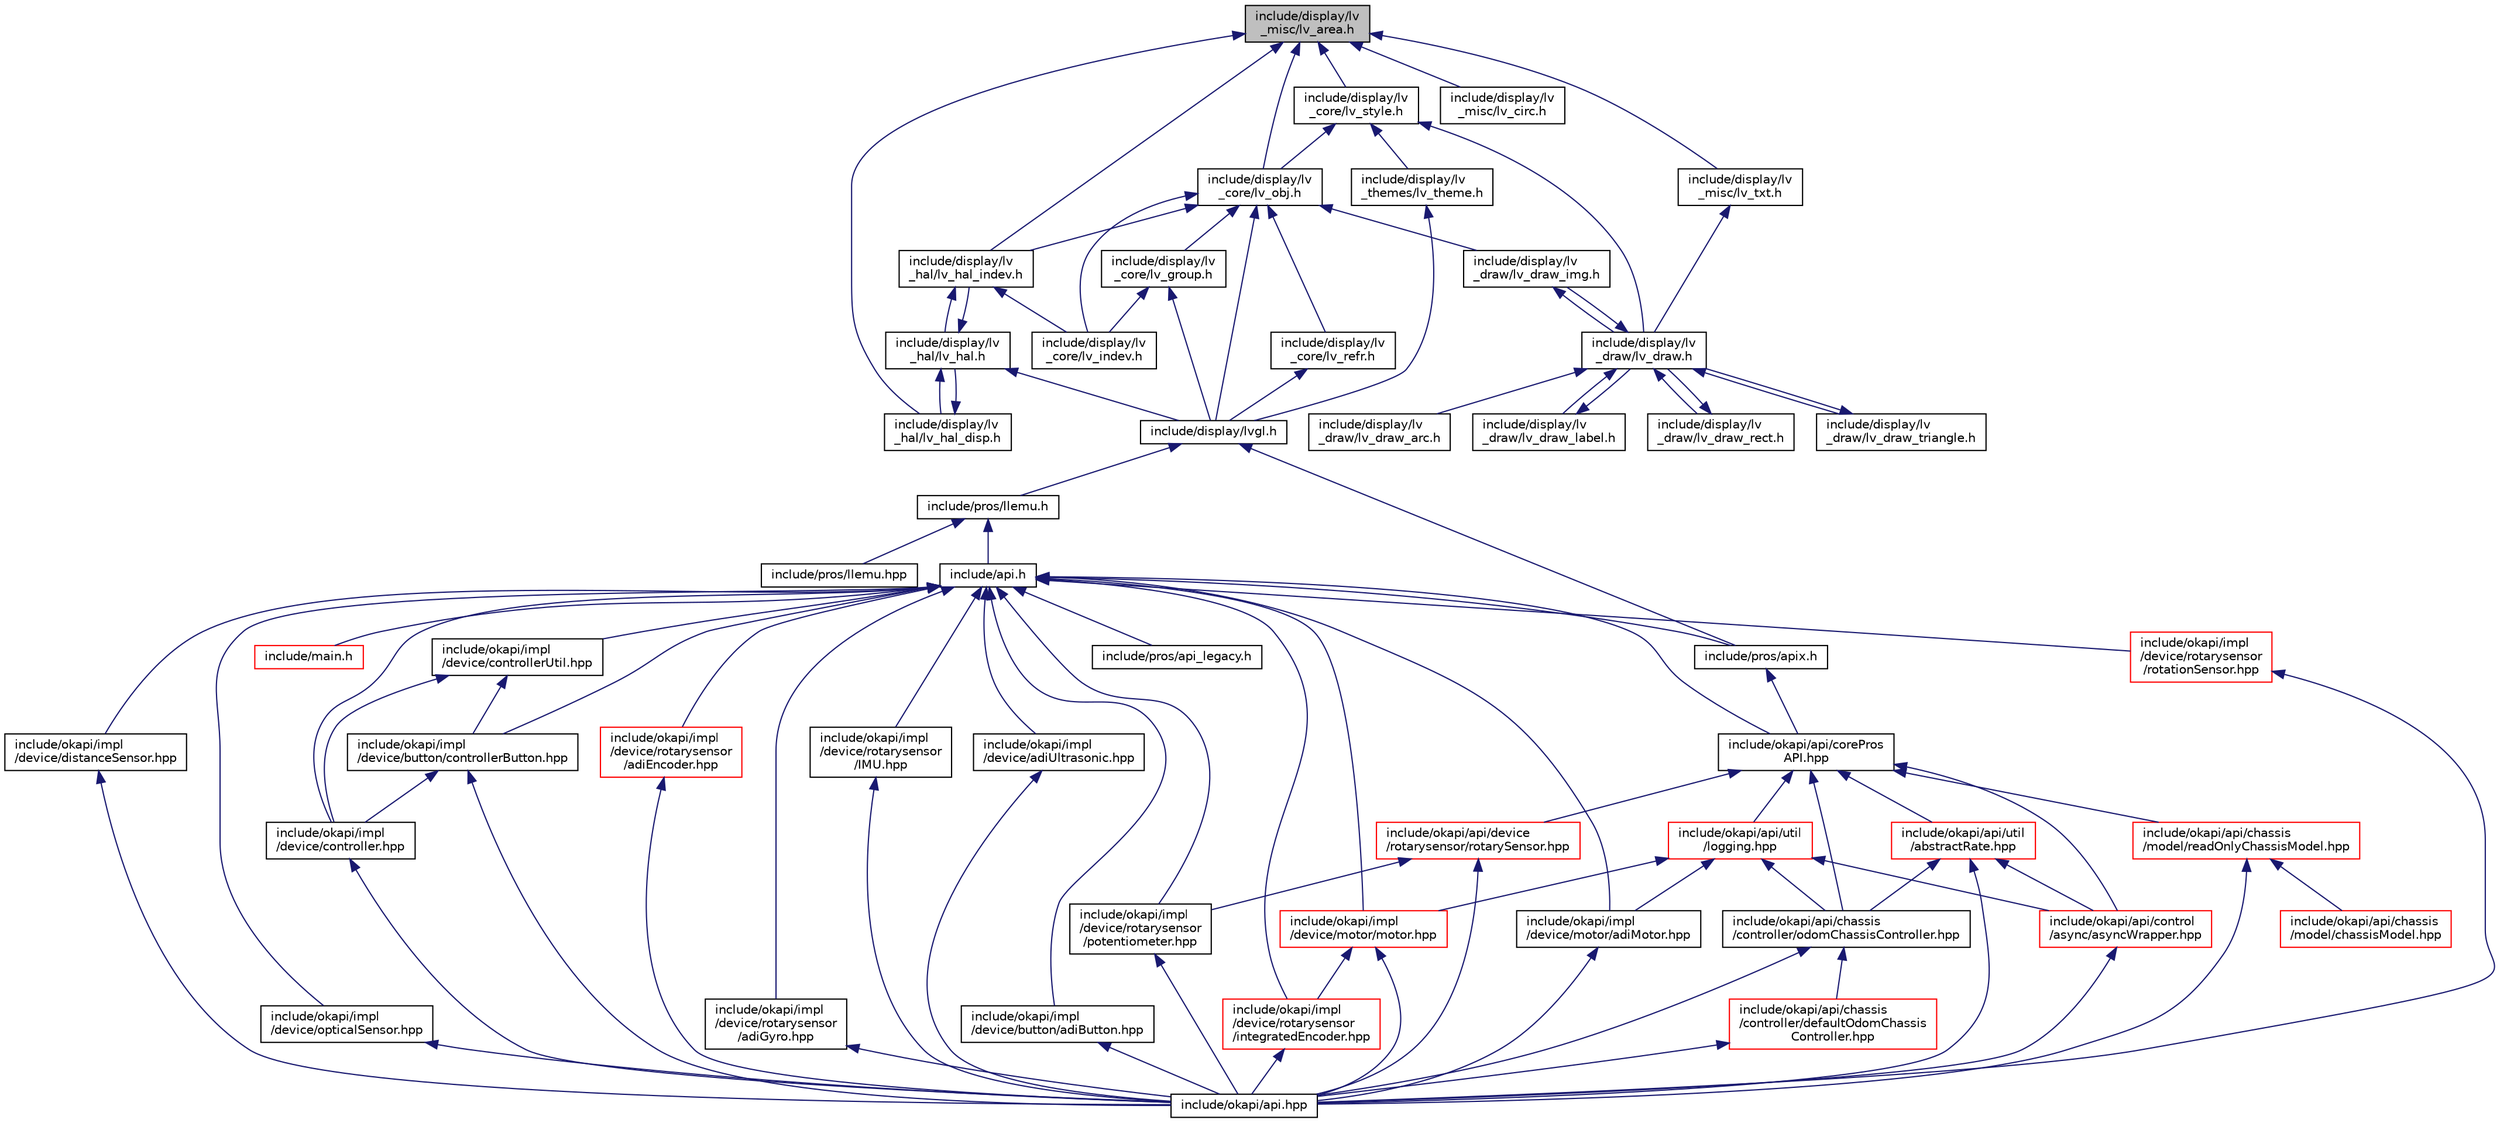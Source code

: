 digraph "include/display/lv_misc/lv_area.h"
{
 // LATEX_PDF_SIZE
  edge [fontname="Helvetica",fontsize="10",labelfontname="Helvetica",labelfontsize="10"];
  node [fontname="Helvetica",fontsize="10",shape=record];
  Node1 [label="include/display/lv\l_misc/lv_area.h",height=0.2,width=0.4,color="black", fillcolor="grey75", style="filled", fontcolor="black",tooltip=" "];
  Node1 -> Node2 [dir="back",color="midnightblue",fontsize="10",style="solid"];
  Node2 [label="include/display/lv\l_core/lv_obj.h",height=0.2,width=0.4,color="black", fillcolor="white", style="filled",URL="$lv__obj_8h.html",tooltip=" "];
  Node2 -> Node3 [dir="back",color="midnightblue",fontsize="10",style="solid"];
  Node3 [label="include/display/lv\l_core/lv_group.h",height=0.2,width=0.4,color="black", fillcolor="white", style="filled",URL="$lv__group_8h.html",tooltip=" "];
  Node3 -> Node4 [dir="back",color="midnightblue",fontsize="10",style="solid"];
  Node4 [label="include/display/lv\l_core/lv_indev.h",height=0.2,width=0.4,color="black", fillcolor="white", style="filled",URL="$lv__indev_8h.html",tooltip=" "];
  Node3 -> Node5 [dir="back",color="midnightblue",fontsize="10",style="solid"];
  Node5 [label="include/display/lvgl.h",height=0.2,width=0.4,color="black", fillcolor="white", style="filled",URL="$lvgl_8h.html",tooltip=" "];
  Node5 -> Node6 [dir="back",color="midnightblue",fontsize="10",style="solid"];
  Node6 [label="include/pros/apix.h",height=0.2,width=0.4,color="black", fillcolor="white", style="filled",URL="$apix_8h.html",tooltip=" "];
  Node6 -> Node7 [dir="back",color="midnightblue",fontsize="10",style="solid"];
  Node7 [label="include/okapi/api/corePros\lAPI.hpp",height=0.2,width=0.4,color="black", fillcolor="white", style="filled",URL="$coreProsAPI_8hpp.html",tooltip=" "];
  Node7 -> Node8 [dir="back",color="midnightblue",fontsize="10",style="solid"];
  Node8 [label="include/okapi/api/chassis\l/controller/odomChassisController.hpp",height=0.2,width=0.4,color="black", fillcolor="white", style="filled",URL="$odomChassisController_8hpp.html",tooltip=" "];
  Node8 -> Node9 [dir="back",color="midnightblue",fontsize="10",style="solid"];
  Node9 [label="include/okapi/api/chassis\l/controller/defaultOdomChassis\lController.hpp",height=0.2,width=0.4,color="red", fillcolor="white", style="filled",URL="$defaultOdomChassisController_8hpp.html",tooltip=" "];
  Node9 -> Node10 [dir="back",color="midnightblue",fontsize="10",style="solid"];
  Node10 [label="include/okapi/api.hpp",height=0.2,width=0.4,color="black", fillcolor="white", style="filled",URL="$okapi_2api_8hpp.html",tooltip=" "];
  Node8 -> Node10 [dir="back",color="midnightblue",fontsize="10",style="solid"];
  Node7 -> Node12 [dir="back",color="midnightblue",fontsize="10",style="solid"];
  Node12 [label="include/okapi/api/chassis\l/model/readOnlyChassisModel.hpp",height=0.2,width=0.4,color="red", fillcolor="white", style="filled",URL="$readOnlyChassisModel_8hpp.html",tooltip=" "];
  Node12 -> Node13 [dir="back",color="midnightblue",fontsize="10",style="solid"];
  Node13 [label="include/okapi/api/chassis\l/model/chassisModel.hpp",height=0.2,width=0.4,color="red", fillcolor="white", style="filled",URL="$chassisModel_8hpp.html",tooltip=" "];
  Node12 -> Node10 [dir="back",color="midnightblue",fontsize="10",style="solid"];
  Node7 -> Node27 [dir="back",color="midnightblue",fontsize="10",style="solid"];
  Node27 [label="include/okapi/api/control\l/async/asyncWrapper.hpp",height=0.2,width=0.4,color="red", fillcolor="white", style="filled",URL="$asyncWrapper_8hpp.html",tooltip=" "];
  Node27 -> Node10 [dir="back",color="midnightblue",fontsize="10",style="solid"];
  Node7 -> Node32 [dir="back",color="midnightblue",fontsize="10",style="solid"];
  Node32 [label="include/okapi/api/device\l/rotarysensor/rotarySensor.hpp",height=0.2,width=0.4,color="red", fillcolor="white", style="filled",URL="$rotarySensor_8hpp.html",tooltip=" "];
  Node32 -> Node10 [dir="back",color="midnightblue",fontsize="10",style="solid"];
  Node32 -> Node61 [dir="back",color="midnightblue",fontsize="10",style="solid"];
  Node61 [label="include/okapi/impl\l/device/rotarysensor\l/potentiometer.hpp",height=0.2,width=0.4,color="black", fillcolor="white", style="filled",URL="$potentiometer_8hpp.html",tooltip=" "];
  Node61 -> Node10 [dir="back",color="midnightblue",fontsize="10",style="solid"];
  Node7 -> Node62 [dir="back",color="midnightblue",fontsize="10",style="solid"];
  Node62 [label="include/okapi/api/util\l/abstractRate.hpp",height=0.2,width=0.4,color="red", fillcolor="white", style="filled",URL="$abstractRate_8hpp.html",tooltip=" "];
  Node62 -> Node8 [dir="back",color="midnightblue",fontsize="10",style="solid"];
  Node62 -> Node27 [dir="back",color="midnightblue",fontsize="10",style="solid"];
  Node62 -> Node10 [dir="back",color="midnightblue",fontsize="10",style="solid"];
  Node7 -> Node42 [dir="back",color="midnightblue",fontsize="10",style="solid"];
  Node42 [label="include/okapi/api/util\l/logging.hpp",height=0.2,width=0.4,color="red", fillcolor="white", style="filled",URL="$logging_8hpp.html",tooltip=" "];
  Node42 -> Node8 [dir="back",color="midnightblue",fontsize="10",style="solid"];
  Node42 -> Node27 [dir="back",color="midnightblue",fontsize="10",style="solid"];
  Node42 -> Node53 [dir="back",color="midnightblue",fontsize="10",style="solid"];
  Node53 [label="include/okapi/impl\l/device/motor/adiMotor.hpp",height=0.2,width=0.4,color="black", fillcolor="white", style="filled",URL="$adiMotor_8hpp.html",tooltip=" "];
  Node53 -> Node10 [dir="back",color="midnightblue",fontsize="10",style="solid"];
  Node42 -> Node54 [dir="back",color="midnightblue",fontsize="10",style="solid"];
  Node54 [label="include/okapi/impl\l/device/motor/motor.hpp",height=0.2,width=0.4,color="red", fillcolor="white", style="filled",URL="$motor_8hpp.html",tooltip=" "];
  Node54 -> Node10 [dir="back",color="midnightblue",fontsize="10",style="solid"];
  Node54 -> Node56 [dir="back",color="midnightblue",fontsize="10",style="solid"];
  Node56 [label="include/okapi/impl\l/device/rotarysensor\l/integratedEncoder.hpp",height=0.2,width=0.4,color="red", fillcolor="white", style="filled",URL="$integratedEncoder_8hpp.html",tooltip=" "];
  Node56 -> Node10 [dir="back",color="midnightblue",fontsize="10",style="solid"];
  Node5 -> Node67 [dir="back",color="midnightblue",fontsize="10",style="solid"];
  Node67 [label="include/pros/llemu.h",height=0.2,width=0.4,color="black", fillcolor="white", style="filled",URL="$llemu_8h.html",tooltip=" "];
  Node67 -> Node68 [dir="back",color="midnightblue",fontsize="10",style="solid"];
  Node68 [label="include/api.h",height=0.2,width=0.4,color="black", fillcolor="white", style="filled",URL="$api_8h.html",tooltip=" "];
  Node68 -> Node69 [dir="back",color="midnightblue",fontsize="10",style="solid"];
  Node69 [label="include/main.h",height=0.2,width=0.4,color="red", fillcolor="white", style="filled",URL="$main_8h.html",tooltip=" "];
  Node68 -> Node7 [dir="back",color="midnightblue",fontsize="10",style="solid"];
  Node68 -> Node78 [dir="back",color="midnightblue",fontsize="10",style="solid"];
  Node78 [label="include/okapi/impl\l/device/adiUltrasonic.hpp",height=0.2,width=0.4,color="black", fillcolor="white", style="filled",URL="$adiUltrasonic_8hpp.html",tooltip=" "];
  Node78 -> Node10 [dir="back",color="midnightblue",fontsize="10",style="solid"];
  Node68 -> Node79 [dir="back",color="midnightblue",fontsize="10",style="solid"];
  Node79 [label="include/okapi/impl\l/device/button/adiButton.hpp",height=0.2,width=0.4,color="black", fillcolor="white", style="filled",URL="$adiButton_8hpp.html",tooltip=" "];
  Node79 -> Node10 [dir="back",color="midnightblue",fontsize="10",style="solid"];
  Node68 -> Node80 [dir="back",color="midnightblue",fontsize="10",style="solid"];
  Node80 [label="include/okapi/impl\l/device/button/controllerButton.hpp",height=0.2,width=0.4,color="black", fillcolor="white", style="filled",URL="$controllerButton_8hpp.html",tooltip=" "];
  Node80 -> Node10 [dir="back",color="midnightblue",fontsize="10",style="solid"];
  Node80 -> Node81 [dir="back",color="midnightblue",fontsize="10",style="solid"];
  Node81 [label="include/okapi/impl\l/device/controller.hpp",height=0.2,width=0.4,color="black", fillcolor="white", style="filled",URL="$controller_8hpp.html",tooltip=" "];
  Node81 -> Node10 [dir="back",color="midnightblue",fontsize="10",style="solid"];
  Node68 -> Node81 [dir="back",color="midnightblue",fontsize="10",style="solid"];
  Node68 -> Node82 [dir="back",color="midnightblue",fontsize="10",style="solid"];
  Node82 [label="include/okapi/impl\l/device/controllerUtil.hpp",height=0.2,width=0.4,color="black", fillcolor="white", style="filled",URL="$controllerUtil_8hpp.html",tooltip=" "];
  Node82 -> Node80 [dir="back",color="midnightblue",fontsize="10",style="solid"];
  Node82 -> Node81 [dir="back",color="midnightblue",fontsize="10",style="solid"];
  Node68 -> Node83 [dir="back",color="midnightblue",fontsize="10",style="solid"];
  Node83 [label="include/okapi/impl\l/device/distanceSensor.hpp",height=0.2,width=0.4,color="black", fillcolor="white", style="filled",URL="$distanceSensor_8hpp.html",tooltip=" "];
  Node83 -> Node10 [dir="back",color="midnightblue",fontsize="10",style="solid"];
  Node68 -> Node53 [dir="back",color="midnightblue",fontsize="10",style="solid"];
  Node68 -> Node54 [dir="back",color="midnightblue",fontsize="10",style="solid"];
  Node68 -> Node84 [dir="back",color="midnightblue",fontsize="10",style="solid"];
  Node84 [label="include/okapi/impl\l/device/opticalSensor.hpp",height=0.2,width=0.4,color="black", fillcolor="white", style="filled",URL="$opticalSensor_8hpp.html",tooltip=" "];
  Node84 -> Node10 [dir="back",color="midnightblue",fontsize="10",style="solid"];
  Node68 -> Node57 [dir="back",color="midnightblue",fontsize="10",style="solid"];
  Node57 [label="include/okapi/impl\l/device/rotarysensor\l/adiEncoder.hpp",height=0.2,width=0.4,color="red", fillcolor="white", style="filled",URL="$adiEncoder_8hpp.html",tooltip=" "];
  Node57 -> Node10 [dir="back",color="midnightblue",fontsize="10",style="solid"];
  Node68 -> Node58 [dir="back",color="midnightblue",fontsize="10",style="solid"];
  Node58 [label="include/okapi/impl\l/device/rotarysensor\l/adiGyro.hpp",height=0.2,width=0.4,color="black", fillcolor="white", style="filled",URL="$adiGyro_8hpp.html",tooltip=" "];
  Node58 -> Node10 [dir="back",color="midnightblue",fontsize="10",style="solid"];
  Node68 -> Node59 [dir="back",color="midnightblue",fontsize="10",style="solid"];
  Node59 [label="include/okapi/impl\l/device/rotarysensor\l/IMU.hpp",height=0.2,width=0.4,color="black", fillcolor="white", style="filled",URL="$IMU_8hpp.html",tooltip=" "];
  Node59 -> Node10 [dir="back",color="midnightblue",fontsize="10",style="solid"];
  Node68 -> Node56 [dir="back",color="midnightblue",fontsize="10",style="solid"];
  Node68 -> Node61 [dir="back",color="midnightblue",fontsize="10",style="solid"];
  Node68 -> Node60 [dir="back",color="midnightblue",fontsize="10",style="solid"];
  Node60 [label="include/okapi/impl\l/device/rotarysensor\l/rotationSensor.hpp",height=0.2,width=0.4,color="red", fillcolor="white", style="filled",URL="$rotationSensor_8hpp.html",tooltip=" "];
  Node60 -> Node10 [dir="back",color="midnightblue",fontsize="10",style="solid"];
  Node68 -> Node85 [dir="back",color="midnightblue",fontsize="10",style="solid"];
  Node85 [label="include/pros/api_legacy.h",height=0.2,width=0.4,color="black", fillcolor="white", style="filled",URL="$api__legacy_8h.html",tooltip=" "];
  Node68 -> Node6 [dir="back",color="midnightblue",fontsize="10",style="solid"];
  Node67 -> Node86 [dir="back",color="midnightblue",fontsize="10",style="solid"];
  Node86 [label="include/pros/llemu.hpp",height=0.2,width=0.4,color="black", fillcolor="white", style="filled",URL="$llemu_8hpp.html",tooltip=" "];
  Node2 -> Node4 [dir="back",color="midnightblue",fontsize="10",style="solid"];
  Node2 -> Node87 [dir="back",color="midnightblue",fontsize="10",style="solid"];
  Node87 [label="include/display/lv\l_core/lv_refr.h",height=0.2,width=0.4,color="black", fillcolor="white", style="filled",URL="$lv__refr_8h.html",tooltip=" "];
  Node87 -> Node5 [dir="back",color="midnightblue",fontsize="10",style="solid"];
  Node2 -> Node88 [dir="back",color="midnightblue",fontsize="10",style="solid"];
  Node88 [label="include/display/lv\l_draw/lv_draw_img.h",height=0.2,width=0.4,color="black", fillcolor="white", style="filled",URL="$lv__draw__img_8h.html",tooltip=" "];
  Node88 -> Node89 [dir="back",color="midnightblue",fontsize="10",style="solid"];
  Node89 [label="include/display/lv\l_draw/lv_draw.h",height=0.2,width=0.4,color="black", fillcolor="white", style="filled",URL="$lv__draw_8h.html",tooltip=" "];
  Node89 -> Node90 [dir="back",color="midnightblue",fontsize="10",style="solid"];
  Node90 [label="include/display/lv\l_draw/lv_draw_arc.h",height=0.2,width=0.4,color="black", fillcolor="white", style="filled",URL="$lv__draw__arc_8h.html",tooltip=" "];
  Node89 -> Node88 [dir="back",color="midnightblue",fontsize="10",style="solid"];
  Node89 -> Node91 [dir="back",color="midnightblue",fontsize="10",style="solid"];
  Node91 [label="include/display/lv\l_draw/lv_draw_label.h",height=0.2,width=0.4,color="black", fillcolor="white", style="filled",URL="$lv__draw__label_8h.html",tooltip=" "];
  Node91 -> Node89 [dir="back",color="midnightblue",fontsize="10",style="solid"];
  Node89 -> Node92 [dir="back",color="midnightblue",fontsize="10",style="solid"];
  Node92 [label="include/display/lv\l_draw/lv_draw_rect.h",height=0.2,width=0.4,color="black", fillcolor="white", style="filled",URL="$lv__draw__rect_8h.html",tooltip=" "];
  Node92 -> Node89 [dir="back",color="midnightblue",fontsize="10",style="solid"];
  Node89 -> Node93 [dir="back",color="midnightblue",fontsize="10",style="solid"];
  Node93 [label="include/display/lv\l_draw/lv_draw_triangle.h",height=0.2,width=0.4,color="black", fillcolor="white", style="filled",URL="$lv__draw__triangle_8h.html",tooltip=" "];
  Node93 -> Node89 [dir="back",color="midnightblue",fontsize="10",style="solid"];
  Node2 -> Node94 [dir="back",color="midnightblue",fontsize="10",style="solid"];
  Node94 [label="include/display/lv\l_hal/lv_hal_indev.h",height=0.2,width=0.4,color="black", fillcolor="white", style="filled",URL="$lv__hal__indev_8h.html",tooltip=" "];
  Node94 -> Node4 [dir="back",color="midnightblue",fontsize="10",style="solid"];
  Node94 -> Node95 [dir="back",color="midnightblue",fontsize="10",style="solid"];
  Node95 [label="include/display/lv\l_hal/lv_hal.h",height=0.2,width=0.4,color="black", fillcolor="white", style="filled",URL="$lv__hal_8h.html",tooltip=" "];
  Node95 -> Node96 [dir="back",color="midnightblue",fontsize="10",style="solid"];
  Node96 [label="include/display/lv\l_hal/lv_hal_disp.h",height=0.2,width=0.4,color="black", fillcolor="white", style="filled",URL="$lv__hal__disp_8h.html",tooltip=" "];
  Node96 -> Node95 [dir="back",color="midnightblue",fontsize="10",style="solid"];
  Node95 -> Node94 [dir="back",color="midnightblue",fontsize="10",style="solid"];
  Node95 -> Node5 [dir="back",color="midnightblue",fontsize="10",style="solid"];
  Node2 -> Node5 [dir="back",color="midnightblue",fontsize="10",style="solid"];
  Node1 -> Node97 [dir="back",color="midnightblue",fontsize="10",style="solid"];
  Node97 [label="include/display/lv\l_core/lv_style.h",height=0.2,width=0.4,color="black", fillcolor="white", style="filled",URL="$lv__style_8h.html",tooltip=" "];
  Node97 -> Node2 [dir="back",color="midnightblue",fontsize="10",style="solid"];
  Node97 -> Node89 [dir="back",color="midnightblue",fontsize="10",style="solid"];
  Node97 -> Node98 [dir="back",color="midnightblue",fontsize="10",style="solid"];
  Node98 [label="include/display/lv\l_themes/lv_theme.h",height=0.2,width=0.4,color="black", fillcolor="white", style="filled",URL="$lv__theme_8h.html",tooltip=" "];
  Node98 -> Node5 [dir="back",color="midnightblue",fontsize="10",style="solid"];
  Node1 -> Node96 [dir="back",color="midnightblue",fontsize="10",style="solid"];
  Node1 -> Node94 [dir="back",color="midnightblue",fontsize="10",style="solid"];
  Node1 -> Node99 [dir="back",color="midnightblue",fontsize="10",style="solid"];
  Node99 [label="include/display/lv\l_misc/lv_circ.h",height=0.2,width=0.4,color="black", fillcolor="white", style="filled",URL="$lv__circ_8h.html",tooltip=" "];
  Node1 -> Node100 [dir="back",color="midnightblue",fontsize="10",style="solid"];
  Node100 [label="include/display/lv\l_misc/lv_txt.h",height=0.2,width=0.4,color="black", fillcolor="white", style="filled",URL="$lv__txt_8h.html",tooltip=" "];
  Node100 -> Node89 [dir="back",color="midnightblue",fontsize="10",style="solid"];
}
